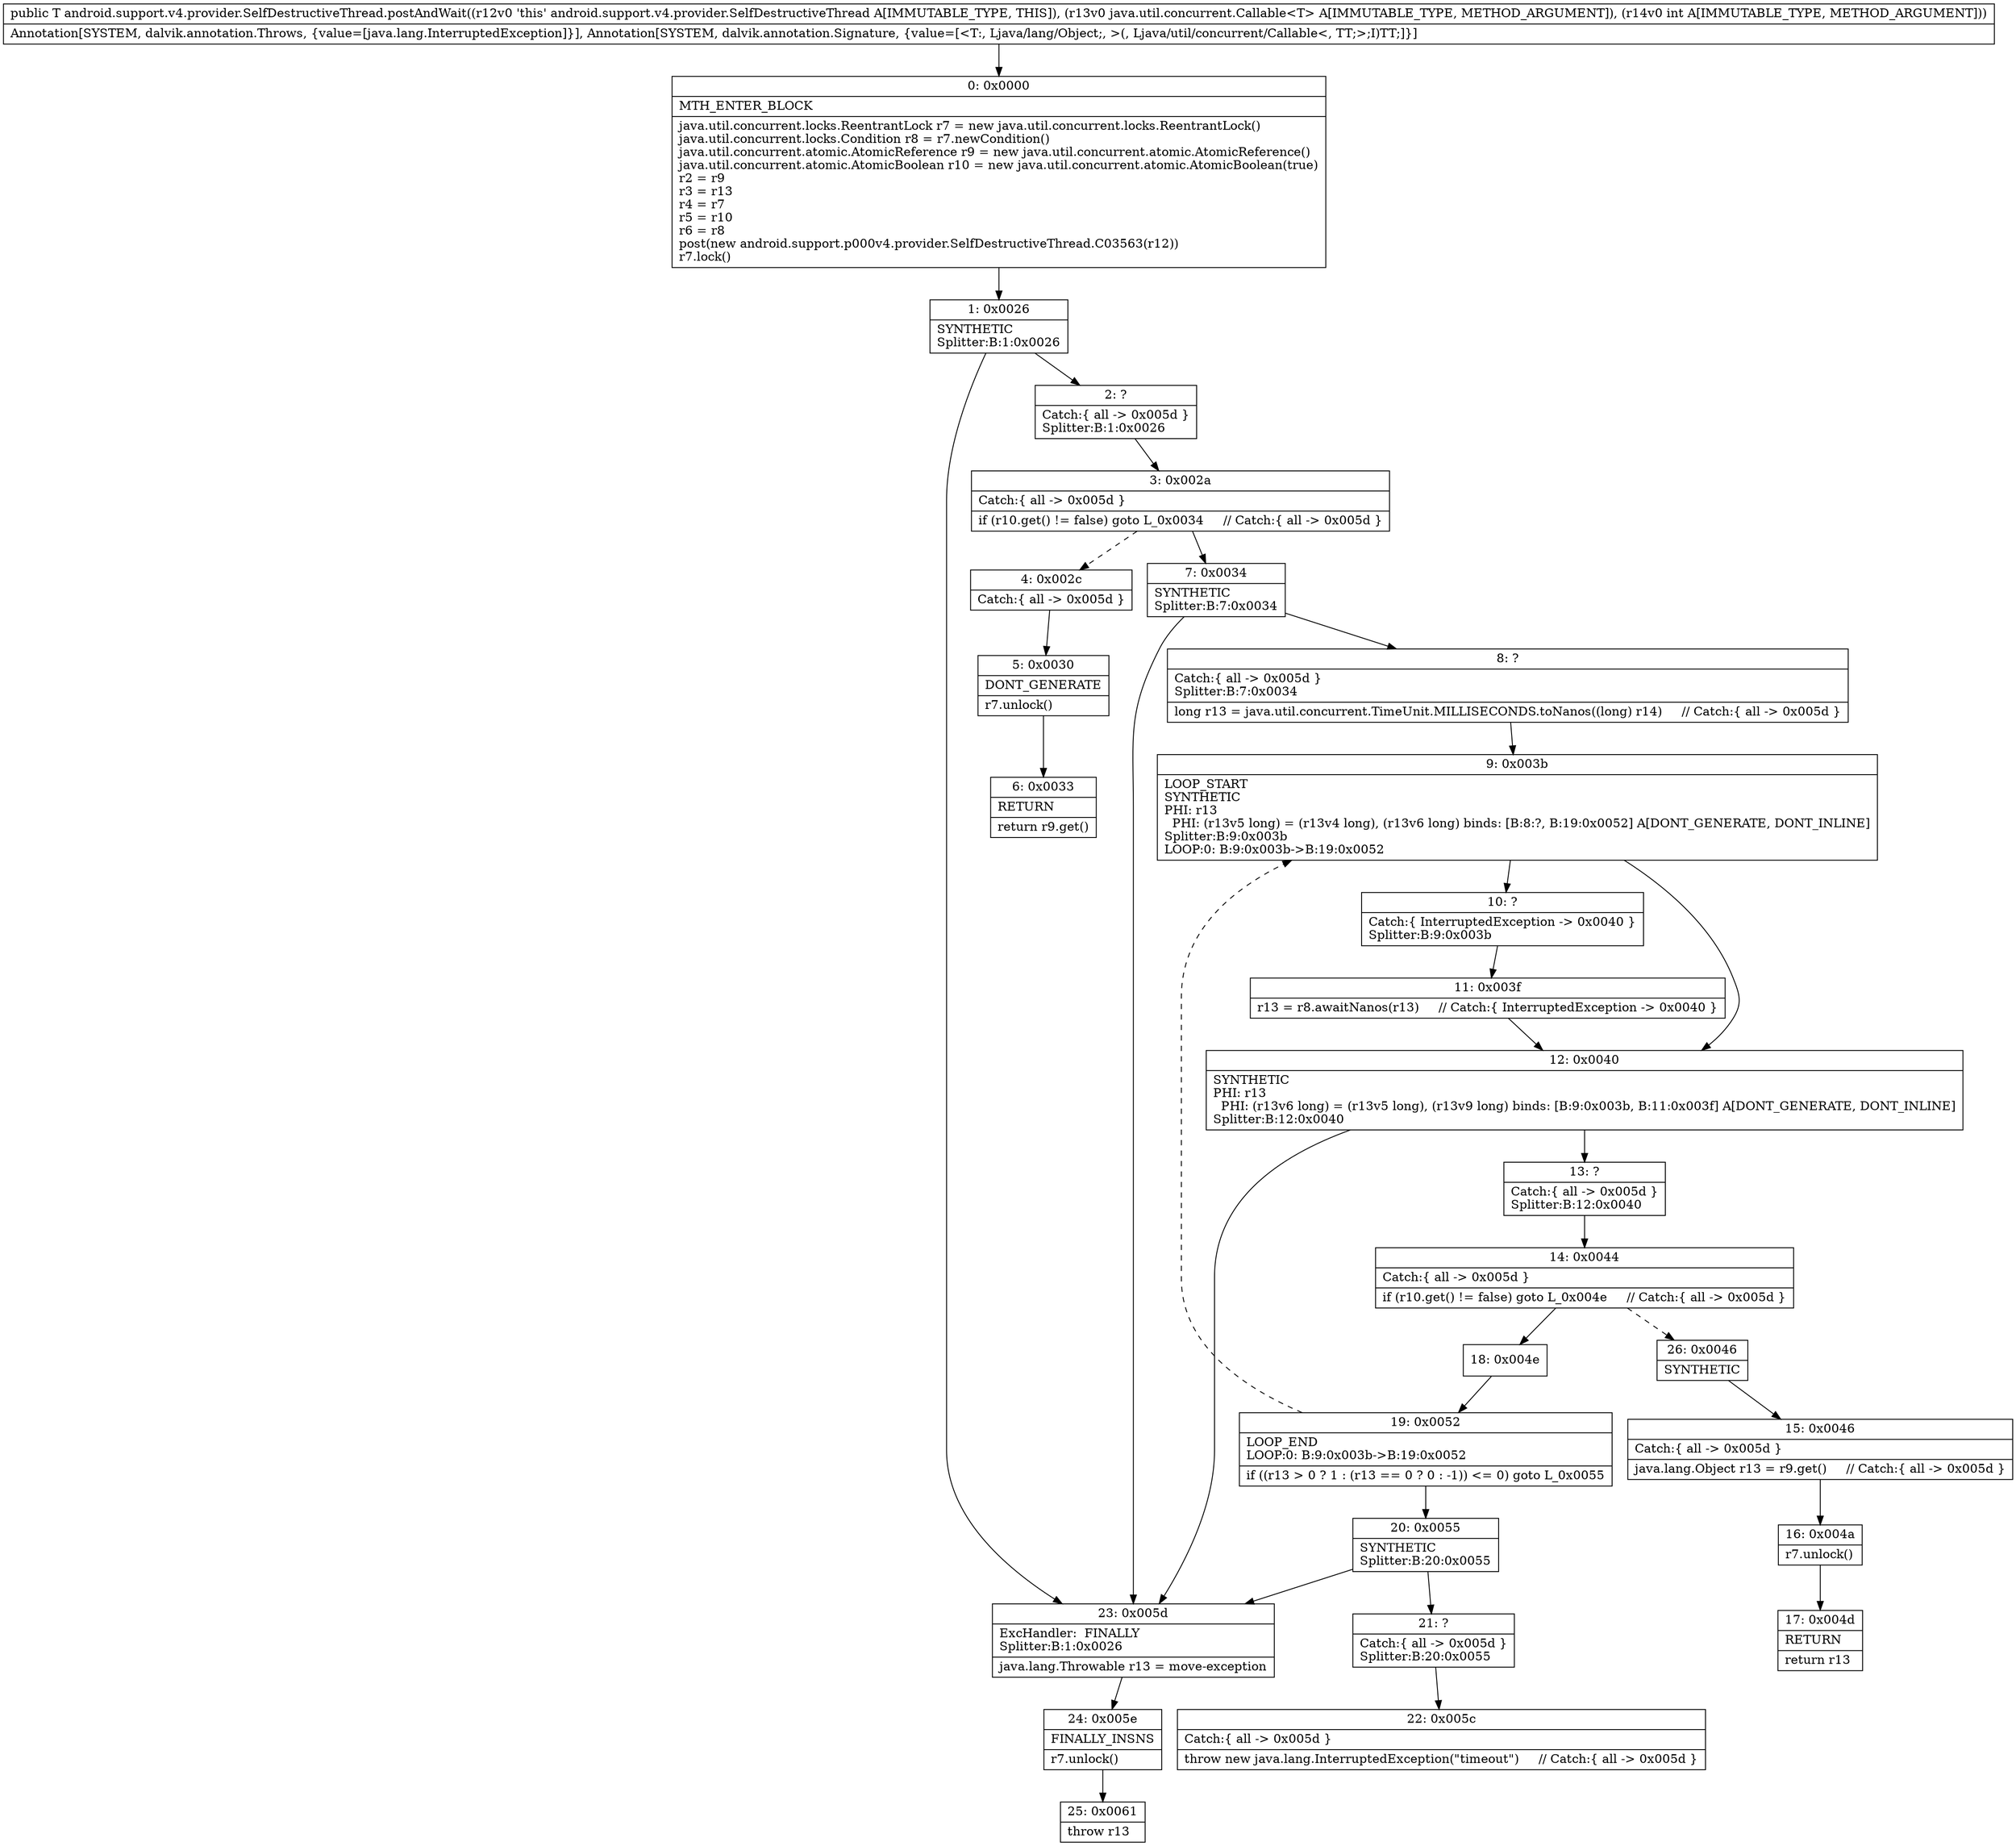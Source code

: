 digraph "CFG forandroid.support.v4.provider.SelfDestructiveThread.postAndWait(Ljava\/util\/concurrent\/Callable;I)Ljava\/lang\/Object;" {
Node_0 [shape=record,label="{0\:\ 0x0000|MTH_ENTER_BLOCK\l|java.util.concurrent.locks.ReentrantLock r7 = new java.util.concurrent.locks.ReentrantLock()\ljava.util.concurrent.locks.Condition r8 = r7.newCondition()\ljava.util.concurrent.atomic.AtomicReference r9 = new java.util.concurrent.atomic.AtomicReference()\ljava.util.concurrent.atomic.AtomicBoolean r10 = new java.util.concurrent.atomic.AtomicBoolean(true)\lr2 = r9\lr3 = r13\lr4 = r7\lr5 = r10\lr6 = r8\lpost(new android.support.p000v4.provider.SelfDestructiveThread.C03563(r12))\lr7.lock()\l}"];
Node_1 [shape=record,label="{1\:\ 0x0026|SYNTHETIC\lSplitter:B:1:0x0026\l}"];
Node_2 [shape=record,label="{2\:\ ?|Catch:\{ all \-\> 0x005d \}\lSplitter:B:1:0x0026\l}"];
Node_3 [shape=record,label="{3\:\ 0x002a|Catch:\{ all \-\> 0x005d \}\l|if (r10.get() != false) goto L_0x0034     \/\/ Catch:\{ all \-\> 0x005d \}\l}"];
Node_4 [shape=record,label="{4\:\ 0x002c|Catch:\{ all \-\> 0x005d \}\l}"];
Node_5 [shape=record,label="{5\:\ 0x0030|DONT_GENERATE\l|r7.unlock()\l}"];
Node_6 [shape=record,label="{6\:\ 0x0033|RETURN\l|return r9.get()\l}"];
Node_7 [shape=record,label="{7\:\ 0x0034|SYNTHETIC\lSplitter:B:7:0x0034\l}"];
Node_8 [shape=record,label="{8\:\ ?|Catch:\{ all \-\> 0x005d \}\lSplitter:B:7:0x0034\l|long r13 = java.util.concurrent.TimeUnit.MILLISECONDS.toNanos((long) r14)     \/\/ Catch:\{ all \-\> 0x005d \}\l}"];
Node_9 [shape=record,label="{9\:\ 0x003b|LOOP_START\lSYNTHETIC\lPHI: r13 \l  PHI: (r13v5 long) = (r13v4 long), (r13v6 long) binds: [B:8:?, B:19:0x0052] A[DONT_GENERATE, DONT_INLINE]\lSplitter:B:9:0x003b\lLOOP:0: B:9:0x003b\-\>B:19:0x0052\l}"];
Node_10 [shape=record,label="{10\:\ ?|Catch:\{ InterruptedException \-\> 0x0040 \}\lSplitter:B:9:0x003b\l}"];
Node_11 [shape=record,label="{11\:\ 0x003f|r13 = r8.awaitNanos(r13)     \/\/ Catch:\{ InterruptedException \-\> 0x0040 \}\l}"];
Node_12 [shape=record,label="{12\:\ 0x0040|SYNTHETIC\lPHI: r13 \l  PHI: (r13v6 long) = (r13v5 long), (r13v9 long) binds: [B:9:0x003b, B:11:0x003f] A[DONT_GENERATE, DONT_INLINE]\lSplitter:B:12:0x0040\l}"];
Node_13 [shape=record,label="{13\:\ ?|Catch:\{ all \-\> 0x005d \}\lSplitter:B:12:0x0040\l}"];
Node_14 [shape=record,label="{14\:\ 0x0044|Catch:\{ all \-\> 0x005d \}\l|if (r10.get() != false) goto L_0x004e     \/\/ Catch:\{ all \-\> 0x005d \}\l}"];
Node_15 [shape=record,label="{15\:\ 0x0046|Catch:\{ all \-\> 0x005d \}\l|java.lang.Object r13 = r9.get()     \/\/ Catch:\{ all \-\> 0x005d \}\l}"];
Node_16 [shape=record,label="{16\:\ 0x004a|r7.unlock()\l}"];
Node_17 [shape=record,label="{17\:\ 0x004d|RETURN\l|return r13\l}"];
Node_18 [shape=record,label="{18\:\ 0x004e}"];
Node_19 [shape=record,label="{19\:\ 0x0052|LOOP_END\lLOOP:0: B:9:0x003b\-\>B:19:0x0052\l|if ((r13 \> 0 ? 1 : (r13 == 0 ? 0 : \-1)) \<= 0) goto L_0x0055\l}"];
Node_20 [shape=record,label="{20\:\ 0x0055|SYNTHETIC\lSplitter:B:20:0x0055\l}"];
Node_21 [shape=record,label="{21\:\ ?|Catch:\{ all \-\> 0x005d \}\lSplitter:B:20:0x0055\l}"];
Node_22 [shape=record,label="{22\:\ 0x005c|Catch:\{ all \-\> 0x005d \}\l|throw new java.lang.InterruptedException(\"timeout\")     \/\/ Catch:\{ all \-\> 0x005d \}\l}"];
Node_23 [shape=record,label="{23\:\ 0x005d|ExcHandler:  FINALLY\lSplitter:B:1:0x0026\l|java.lang.Throwable r13 = move\-exception\l}"];
Node_24 [shape=record,label="{24\:\ 0x005e|FINALLY_INSNS\l|r7.unlock()\l}"];
Node_25 [shape=record,label="{25\:\ 0x0061|throw r13\l}"];
Node_26 [shape=record,label="{26\:\ 0x0046|SYNTHETIC\l}"];
MethodNode[shape=record,label="{public T android.support.v4.provider.SelfDestructiveThread.postAndWait((r12v0 'this' android.support.v4.provider.SelfDestructiveThread A[IMMUTABLE_TYPE, THIS]), (r13v0 java.util.concurrent.Callable\<T\> A[IMMUTABLE_TYPE, METHOD_ARGUMENT]), (r14v0 int A[IMMUTABLE_TYPE, METHOD_ARGUMENT]))  | Annotation[SYSTEM, dalvik.annotation.Throws, \{value=[java.lang.InterruptedException]\}], Annotation[SYSTEM, dalvik.annotation.Signature, \{value=[\<T:, Ljava\/lang\/Object;, \>(, Ljava\/util\/concurrent\/Callable\<, TT;\>;I)TT;]\}]\l}"];
MethodNode -> Node_0;
Node_0 -> Node_1;
Node_1 -> Node_2;
Node_1 -> Node_23;
Node_2 -> Node_3;
Node_3 -> Node_4[style=dashed];
Node_3 -> Node_7;
Node_4 -> Node_5;
Node_5 -> Node_6;
Node_7 -> Node_8;
Node_7 -> Node_23;
Node_8 -> Node_9;
Node_9 -> Node_10;
Node_9 -> Node_12;
Node_10 -> Node_11;
Node_11 -> Node_12;
Node_12 -> Node_13;
Node_12 -> Node_23;
Node_13 -> Node_14;
Node_14 -> Node_18;
Node_14 -> Node_26[style=dashed];
Node_15 -> Node_16;
Node_16 -> Node_17;
Node_18 -> Node_19;
Node_19 -> Node_20;
Node_19 -> Node_9[style=dashed];
Node_20 -> Node_21;
Node_20 -> Node_23;
Node_21 -> Node_22;
Node_23 -> Node_24;
Node_24 -> Node_25;
Node_26 -> Node_15;
}

